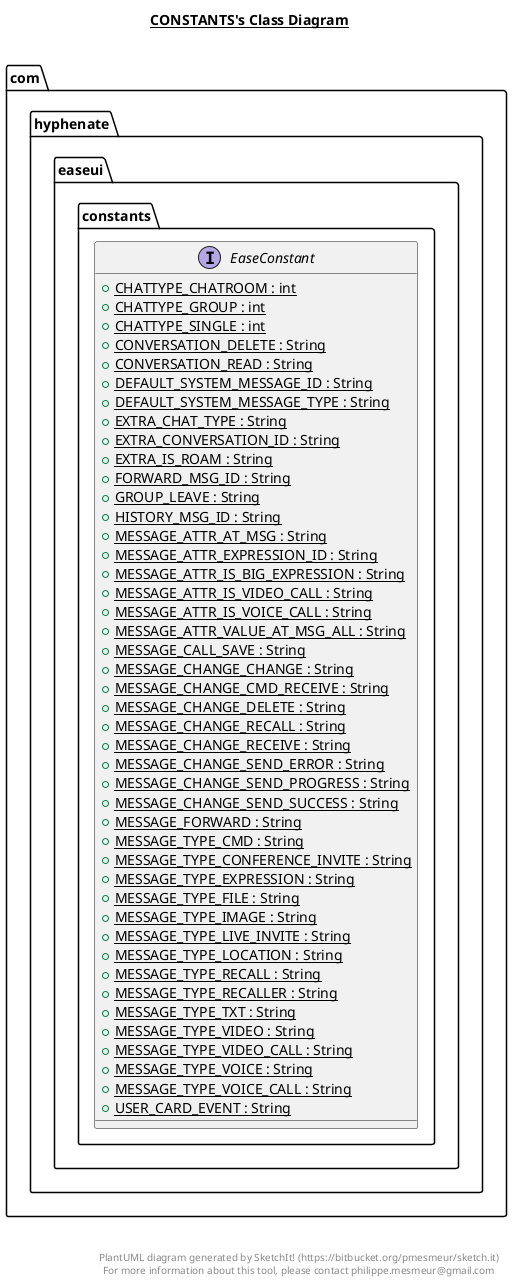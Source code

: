 @startuml

title __CONSTANTS's Class Diagram__\n

  namespace com.hyphenate.easeui {
    namespace constants {
      interface com.hyphenate.easeui.constants.EaseConstant {
          {static} + CHATTYPE_CHATROOM : int
          {static} + CHATTYPE_GROUP : int
          {static} + CHATTYPE_SINGLE : int
          {static} + CONVERSATION_DELETE : String
          {static} + CONVERSATION_READ : String
          {static} + DEFAULT_SYSTEM_MESSAGE_ID : String
          {static} + DEFAULT_SYSTEM_MESSAGE_TYPE : String
          {static} + EXTRA_CHAT_TYPE : String
          {static} + EXTRA_CONVERSATION_ID : String
          {static} + EXTRA_IS_ROAM : String
          {static} + FORWARD_MSG_ID : String
          {static} + GROUP_LEAVE : String
          {static} + HISTORY_MSG_ID : String
          {static} + MESSAGE_ATTR_AT_MSG : String
          {static} + MESSAGE_ATTR_EXPRESSION_ID : String
          {static} + MESSAGE_ATTR_IS_BIG_EXPRESSION : String
          {static} + MESSAGE_ATTR_IS_VIDEO_CALL : String
          {static} + MESSAGE_ATTR_IS_VOICE_CALL : String
          {static} + MESSAGE_ATTR_VALUE_AT_MSG_ALL : String
          {static} + MESSAGE_CALL_SAVE : String
          {static} + MESSAGE_CHANGE_CHANGE : String
          {static} + MESSAGE_CHANGE_CMD_RECEIVE : String
          {static} + MESSAGE_CHANGE_DELETE : String
          {static} + MESSAGE_CHANGE_RECALL : String
          {static} + MESSAGE_CHANGE_RECEIVE : String
          {static} + MESSAGE_CHANGE_SEND_ERROR : String
          {static} + MESSAGE_CHANGE_SEND_PROGRESS : String
          {static} + MESSAGE_CHANGE_SEND_SUCCESS : String
          {static} + MESSAGE_FORWARD : String
          {static} + MESSAGE_TYPE_CMD : String
          {static} + MESSAGE_TYPE_CONFERENCE_INVITE : String
          {static} + MESSAGE_TYPE_EXPRESSION : String
          {static} + MESSAGE_TYPE_FILE : String
          {static} + MESSAGE_TYPE_IMAGE : String
          {static} + MESSAGE_TYPE_LIVE_INVITE : String
          {static} + MESSAGE_TYPE_LOCATION : String
          {static} + MESSAGE_TYPE_RECALL : String
          {static} + MESSAGE_TYPE_RECALLER : String
          {static} + MESSAGE_TYPE_TXT : String
          {static} + MESSAGE_TYPE_VIDEO : String
          {static} + MESSAGE_TYPE_VIDEO_CALL : String
          {static} + MESSAGE_TYPE_VOICE : String
          {static} + MESSAGE_TYPE_VOICE_CALL : String
          {static} + USER_CARD_EVENT : String
      }
    }
  }
  



right footer


PlantUML diagram generated by SketchIt! (https://bitbucket.org/pmesmeur/sketch.it)
For more information about this tool, please contact philippe.mesmeur@gmail.com
endfooter

@enduml
